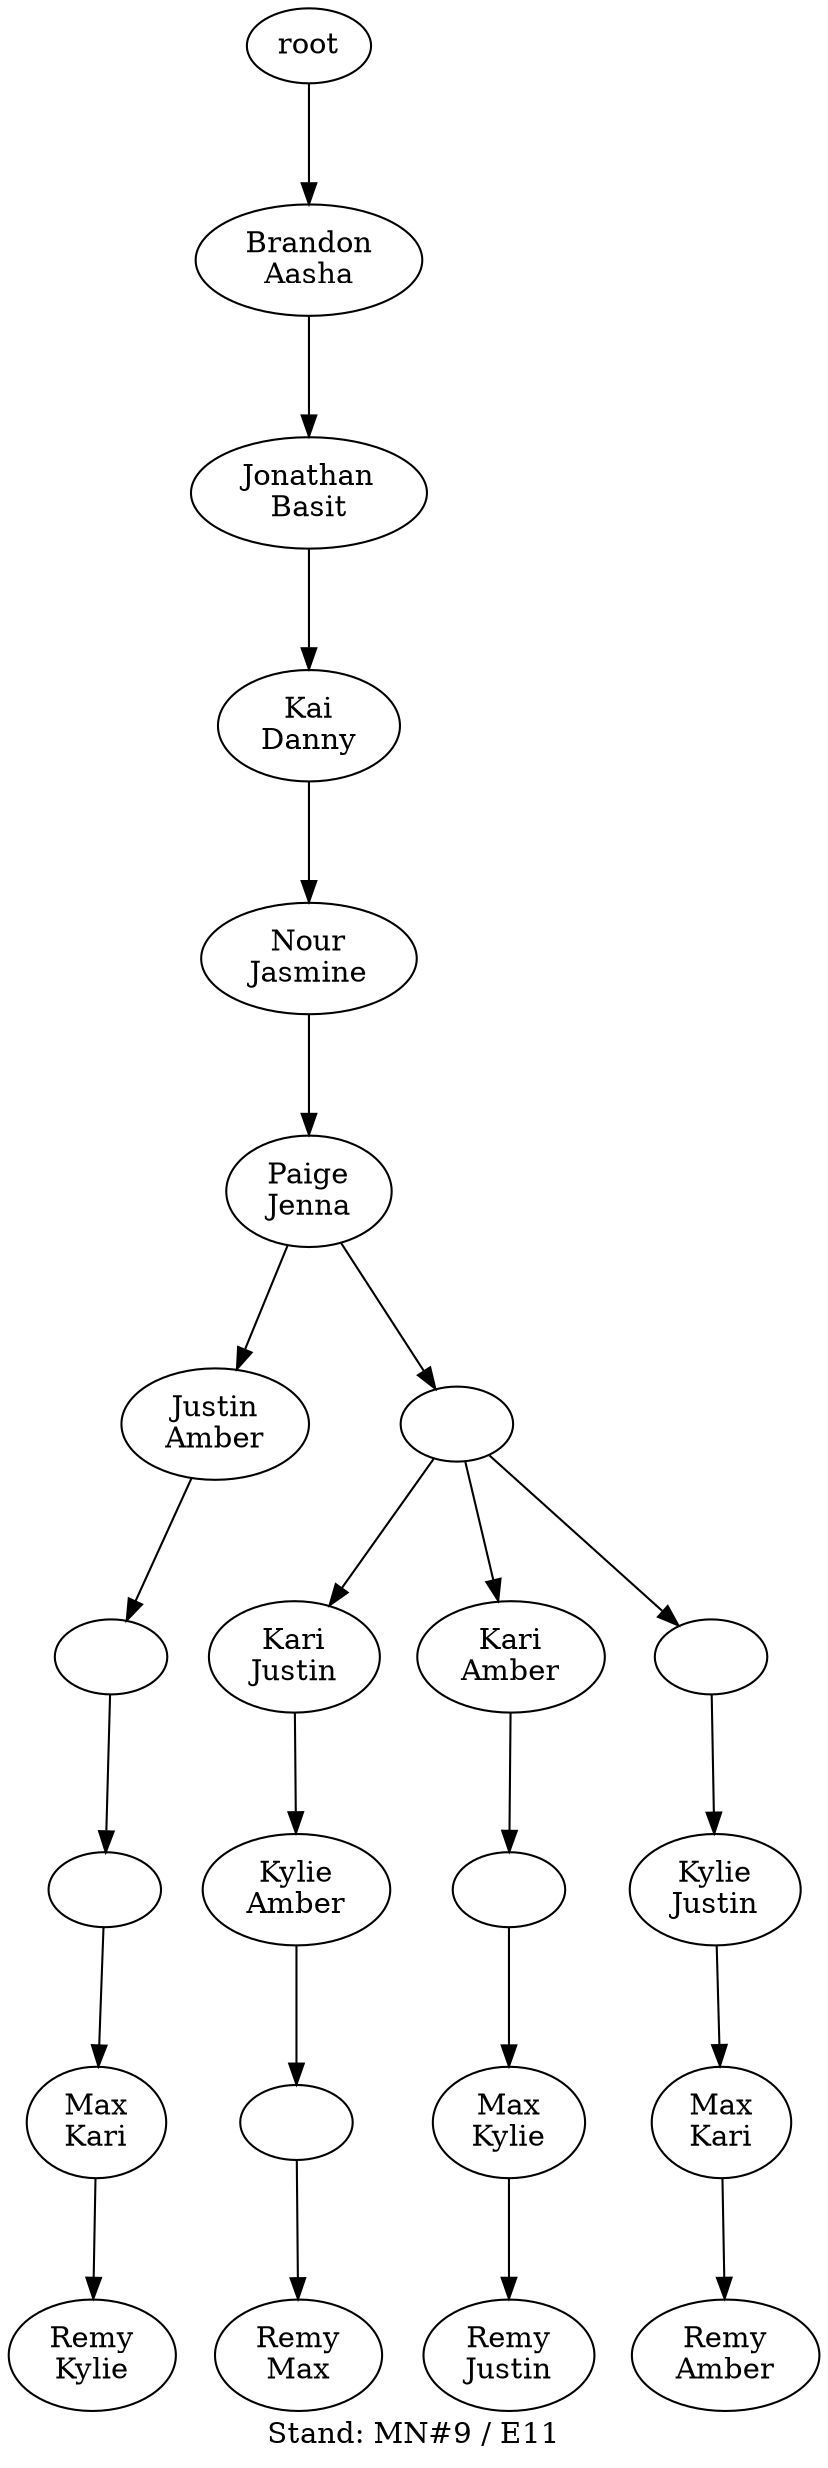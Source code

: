 digraph D { labelloc="b"; label="Stand: MN#9 / E11"; ranksep=0.8;
"root/0"[label="Brandon\nAasha"]
"root" -> "root/0";
"root/0/2"[label="Jonathan\nBasit"]
"root/0" -> "root/0/2";
"root/0/2/4"[label="Kai\nDanny"]
"root/0/2" -> "root/0/2/4";
"root/0/2/4/5"[label="Nour\nJasmine"]
"root/0/2/4" -> "root/0/2/4/5";
"root/0/2/4/5/6"[label="Paige\nJenna"]
"root/0/2/4/5" -> "root/0/2/4/5/6";
"root/0/2/4/5/6/1"[label="Justin\nAmber"]
"root/0/2/4/5/6" -> "root/0/2/4/5/6/1";
"root/0/2/4/5/6/1/255"[label=""]
"root/0/2/4/5/6/1" -> "root/0/2/4/5/6/1/255";
"root/0/2/4/5/6/1/255/255"[label=""]
"root/0/2/4/5/6/1/255" -> "root/0/2/4/5/6/1/255/255";
"root/0/2/4/5/6/1/255/255/10"[label="Max\nKari"]
"root/0/2/4/5/6/1/255/255" -> "root/0/2/4/5/6/1/255/255/10";
"root/0/2/4/5/6/1/255/255/10/11"[label="Remy\nKylie"]
"root/0/2/4/5/6/1/255/255/10" -> "root/0/2/4/5/6/1/255/255/10/11";
"root/0/2/4/5/6/255"[label=""]
"root/0/2/4/5/6" -> "root/0/2/4/5/6/255";
"root/0/2/4/5/6/255/8"[label="Kari\nJustin"]
"root/0/2/4/5/6/255" -> "root/0/2/4/5/6/255/8";
"root/0/2/4/5/6/255/8/1"[label="Kylie\nAmber"]
"root/0/2/4/5/6/255/8" -> "root/0/2/4/5/6/255/8/1";
"root/0/2/4/5/6/255/8/1/255"[label=""]
"root/0/2/4/5/6/255/8/1" -> "root/0/2/4/5/6/255/8/1/255";
"root/0/2/4/5/6/255/8/1/255/12"[label="Remy\nMax"]
"root/0/2/4/5/6/255/8/1/255" -> "root/0/2/4/5/6/255/8/1/255/12";
"root/0/2/4/5/6/255/1"[label="Kari\nAmber"]
"root/0/2/4/5/6/255" -> "root/0/2/4/5/6/255/1";
"root/0/2/4/5/6/255/1/255"[label=""]
"root/0/2/4/5/6/255/1" -> "root/0/2/4/5/6/255/1/255";
"root/0/2/4/5/6/255/1/255/11"[label="Max\nKylie"]
"root/0/2/4/5/6/255/1/255" -> "root/0/2/4/5/6/255/1/255/11";
"root/0/2/4/5/6/255/1/255/11/8"[label="Remy\nJustin"]
"root/0/2/4/5/6/255/1/255/11" -> "root/0/2/4/5/6/255/1/255/11/8";
"root/0/2/4/5/6/255/255"[label=""]
"root/0/2/4/5/6/255" -> "root/0/2/4/5/6/255/255";
"root/0/2/4/5/6/255/255/8"[label="Kylie\nJustin"]
"root/0/2/4/5/6/255/255" -> "root/0/2/4/5/6/255/255/8";
"root/0/2/4/5/6/255/255/8/10"[label="Max\nKari"]
"root/0/2/4/5/6/255/255/8" -> "root/0/2/4/5/6/255/255/8/10";
"root/0/2/4/5/6/255/255/8/10/1"[label="Remy\nAmber"]
"root/0/2/4/5/6/255/255/8/10" -> "root/0/2/4/5/6/255/255/8/10/1";
}
